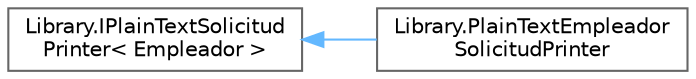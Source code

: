 digraph "Graphical Class Hierarchy"
{
 // INTERACTIVE_SVG=YES
 // LATEX_PDF_SIZE
  bgcolor="transparent";
  edge [fontname=Helvetica,fontsize=10,labelfontname=Helvetica,labelfontsize=10];
  node [fontname=Helvetica,fontsize=10,shape=box,height=0.2,width=0.4];
  rankdir="LR";
  Node0 [label="Library.IPlainTextSolicitud\lPrinter\< Empleador \>",height=0.2,width=0.4,color="grey40", fillcolor="white", style="filled",URL="$interfaceLibrary_1_1IPlainTextSolicitudPrinter.html",tooltip=" "];
  Node0 -> Node1 [dir="back",color="steelblue1",style="solid"];
  Node1 [label="Library.PlainTextEmpleador\lSolicitudPrinter",height=0.2,width=0.4,color="grey40", fillcolor="white", style="filled",URL="$classLibrary_1_1PlainTextEmpleadorSolicitudPrinter.html",tooltip=" "];
}

